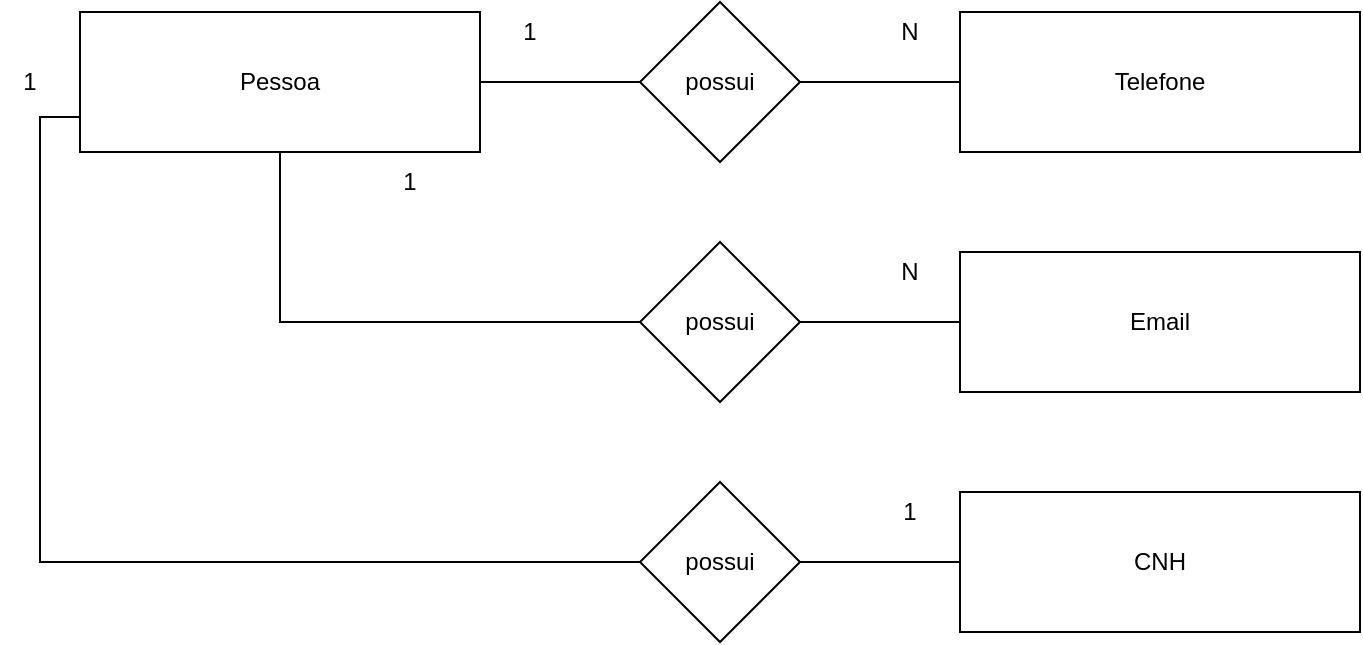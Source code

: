 <mxfile version="14.4.2" type="device" pages="3"><diagram id="N2xkv4S-AfhMF10Q5djt" name="Modelo Conceitual"><mxGraphModel dx="1038" dy="548" grid="1" gridSize="10" guides="1" tooltips="1" connect="1" arrows="1" fold="1" page="1" pageScale="1" pageWidth="827" pageHeight="1169" math="0" shadow="0"><root><mxCell id="0"/><mxCell id="1" parent="0"/><mxCell id="xw9B73y-FC7d8wzS47ot-3" style="edgeStyle=orthogonalEdgeStyle;rounded=0;orthogonalLoop=1;jettySize=auto;html=1;exitX=1;exitY=0.5;exitDx=0;exitDy=0;entryX=0;entryY=0.5;entryDx=0;entryDy=0;endArrow=none;endFill=0;" parent="1" source="xw9B73y-FC7d8wzS47ot-1" target="xw9B73y-FC7d8wzS47ot-2" edge="1"><mxGeometry relative="1" as="geometry"/></mxCell><mxCell id="xw9B73y-FC7d8wzS47ot-1" value="Pessoa" style="rounded=0;whiteSpace=wrap;html=1;" parent="1" vertex="1"><mxGeometry x="80" y="120" width="200" height="70" as="geometry"/></mxCell><mxCell id="xw9B73y-FC7d8wzS47ot-5" value="" style="edgeStyle=orthogonalEdgeStyle;rounded=0;orthogonalLoop=1;jettySize=auto;html=1;endArrow=none;endFill=0;" parent="1" source="xw9B73y-FC7d8wzS47ot-2" target="xw9B73y-FC7d8wzS47ot-4" edge="1"><mxGeometry relative="1" as="geometry"/></mxCell><mxCell id="xw9B73y-FC7d8wzS47ot-2" value="possui" style="rhombus;whiteSpace=wrap;html=1;" parent="1" vertex="1"><mxGeometry x="360" y="115" width="80" height="80" as="geometry"/></mxCell><mxCell id="xw9B73y-FC7d8wzS47ot-4" value="Telefone" style="rounded=0;whiteSpace=wrap;html=1;" parent="1" vertex="1"><mxGeometry x="520" y="120" width="200" height="70" as="geometry"/></mxCell><mxCell id="xw9B73y-FC7d8wzS47ot-6" value="1" style="text;html=1;strokeColor=none;fillColor=none;align=center;verticalAlign=middle;whiteSpace=wrap;rounded=0;" parent="1" vertex="1"><mxGeometry x="480" y="360" width="30" height="20" as="geometry"/></mxCell><mxCell id="xw9B73y-FC7d8wzS47ot-7" value="N" style="text;html=1;strokeColor=none;fillColor=none;align=center;verticalAlign=middle;whiteSpace=wrap;rounded=0;" parent="1" vertex="1"><mxGeometry x="480" y="120" width="30" height="20" as="geometry"/></mxCell><mxCell id="NGhHjzGCQaqjmdsnEO-y-1" value="Email" style="rounded=0;whiteSpace=wrap;html=1;" vertex="1" parent="1"><mxGeometry x="520" y="240" width="200" height="70" as="geometry"/></mxCell><mxCell id="NGhHjzGCQaqjmdsnEO-y-2" value="CNH" style="rounded=0;whiteSpace=wrap;html=1;" vertex="1" parent="1"><mxGeometry x="520" y="360" width="200" height="70" as="geometry"/></mxCell><mxCell id="NGhHjzGCQaqjmdsnEO-y-10" value="" style="edgeStyle=orthogonalEdgeStyle;rounded=0;orthogonalLoop=1;jettySize=auto;html=1;endArrow=none;endFill=0;" edge="1" parent="1" source="NGhHjzGCQaqjmdsnEO-y-3" target="NGhHjzGCQaqjmdsnEO-y-1"><mxGeometry relative="1" as="geometry"/></mxCell><mxCell id="zCKv6p5sSvy_NEBH4K5v-10" value="" style="edgeStyle=orthogonalEdgeStyle;rounded=0;orthogonalLoop=1;jettySize=auto;html=1;endArrow=none;endFill=0;entryX=0.5;entryY=1;entryDx=0;entryDy=0;" edge="1" parent="1" source="NGhHjzGCQaqjmdsnEO-y-3" target="xw9B73y-FC7d8wzS47ot-1"><mxGeometry relative="1" as="geometry"><mxPoint x="280" y="275" as="targetPoint"/></mxGeometry></mxCell><mxCell id="NGhHjzGCQaqjmdsnEO-y-3" value="possui" style="rhombus;whiteSpace=wrap;html=1;" vertex="1" parent="1"><mxGeometry x="360" y="235" width="80" height="80" as="geometry"/></mxCell><mxCell id="NGhHjzGCQaqjmdsnEO-y-8" value="" style="edgeStyle=orthogonalEdgeStyle;rounded=0;orthogonalLoop=1;jettySize=auto;html=1;endArrow=none;endFill=0;" edge="1" parent="1" source="NGhHjzGCQaqjmdsnEO-y-4" target="NGhHjzGCQaqjmdsnEO-y-2"><mxGeometry relative="1" as="geometry"/></mxCell><mxCell id="zCKv6p5sSvy_NEBH4K5v-8" value="" style="edgeStyle=orthogonalEdgeStyle;rounded=0;orthogonalLoop=1;jettySize=auto;html=1;endArrow=none;endFill=0;entryX=0;entryY=0.75;entryDx=0;entryDy=0;" edge="1" parent="1" source="NGhHjzGCQaqjmdsnEO-y-4" target="xw9B73y-FC7d8wzS47ot-1"><mxGeometry relative="1" as="geometry"><mxPoint x="280" y="395" as="targetPoint"/></mxGeometry></mxCell><mxCell id="NGhHjzGCQaqjmdsnEO-y-4" value="possui" style="rhombus;whiteSpace=wrap;html=1;" vertex="1" parent="1"><mxGeometry x="360" y="355" width="80" height="80" as="geometry"/></mxCell><mxCell id="NGhHjzGCQaqjmdsnEO-y-16" value="N" style="text;html=1;strokeColor=none;fillColor=none;align=center;verticalAlign=middle;whiteSpace=wrap;rounded=0;" vertex="1" parent="1"><mxGeometry x="480" y="240" width="30" height="20" as="geometry"/></mxCell><mxCell id="NGhHjzGCQaqjmdsnEO-y-17" value="1" style="text;html=1;strokeColor=none;fillColor=none;align=center;verticalAlign=middle;whiteSpace=wrap;rounded=0;" vertex="1" parent="1"><mxGeometry x="230" y="195" width="30" height="20" as="geometry"/></mxCell><mxCell id="NGhHjzGCQaqjmdsnEO-y-18" value="1" style="text;html=1;strokeColor=none;fillColor=none;align=center;verticalAlign=middle;whiteSpace=wrap;rounded=0;" vertex="1" parent="1"><mxGeometry x="40" y="145" width="30" height="20" as="geometry"/></mxCell><mxCell id="NGhHjzGCQaqjmdsnEO-y-20" value="1" style="text;html=1;strokeColor=none;fillColor=none;align=center;verticalAlign=middle;whiteSpace=wrap;rounded=0;" vertex="1" parent="1"><mxGeometry x="290" y="120" width="30" height="20" as="geometry"/></mxCell></root></mxGraphModel></diagram><diagram id="cTCHSwjssOZCEbIJvAyI" name="Modelo Lógico"><mxGraphModel dx="1038" dy="548" grid="1" gridSize="10" guides="1" tooltips="1" connect="1" arrows="1" fold="1" page="1" pageScale="1" pageWidth="827" pageHeight="1169" math="0" shadow="0"><root><mxCell id="_lkUGwtSbm2c7rcsY6s5-0"/><mxCell id="_lkUGwtSbm2c7rcsY6s5-1" parent="_lkUGwtSbm2c7rcsY6s5-0"/><mxCell id="IoA7OSavswIstz85gCOf-0" value="CNH" style="shape=table;startSize=30;container=1;collapsible=1;childLayout=tableLayout;fixedRows=1;rowLines=0;fontStyle=1;align=center;resizeLast=1;" parent="_lkUGwtSbm2c7rcsY6s5-1" vertex="1"><mxGeometry x="560" y="80" width="180" height="120" as="geometry"/></mxCell><mxCell id="IoA7OSavswIstz85gCOf-1" value="" style="shape=partialRectangle;collapsible=0;dropTarget=0;pointerEvents=0;fillColor=none;top=0;left=0;bottom=0;right=0;points=[[0,0.5],[1,0.5]];portConstraint=eastwest;" parent="IoA7OSavswIstz85gCOf-0" vertex="1"><mxGeometry y="30" width="180" height="30" as="geometry"/></mxCell><mxCell id="IoA7OSavswIstz85gCOf-2" value="PK" style="shape=partialRectangle;connectable=0;fillColor=none;top=0;left=0;bottom=0;right=0;fontStyle=1;overflow=hidden;" parent="IoA7OSavswIstz85gCOf-1" vertex="1"><mxGeometry width="60" height="30" as="geometry"/></mxCell><mxCell id="IoA7OSavswIstz85gCOf-3" value="IdCNH" style="shape=partialRectangle;connectable=0;fillColor=none;top=0;left=0;bottom=0;right=0;align=left;spacingLeft=6;fontStyle=5;overflow=hidden;" parent="IoA7OSavswIstz85gCOf-1" vertex="1"><mxGeometry x="60" width="120" height="30" as="geometry"/></mxCell><mxCell id="IoA7OSavswIstz85gCOf-4" value="" style="shape=partialRectangle;collapsible=0;dropTarget=0;pointerEvents=0;fillColor=none;top=0;left=0;bottom=1;right=0;points=[[0,0.5],[1,0.5]];portConstraint=eastwest;" parent="IoA7OSavswIstz85gCOf-0" vertex="1"><mxGeometry y="60" width="180" height="30" as="geometry"/></mxCell><mxCell id="IoA7OSavswIstz85gCOf-5" value="FK" style="shape=partialRectangle;connectable=0;fillColor=none;top=0;left=0;bottom=0;right=0;fontStyle=1;overflow=hidden;" parent="IoA7OSavswIstz85gCOf-4" vertex="1"><mxGeometry width="60" height="30" as="geometry"/></mxCell><mxCell id="IoA7OSavswIstz85gCOf-6" value="IdPessoa" style="shape=partialRectangle;connectable=0;fillColor=none;top=0;left=0;bottom=0;right=0;align=left;spacingLeft=6;fontStyle=5;overflow=hidden;" parent="IoA7OSavswIstz85gCOf-4" vertex="1"><mxGeometry x="60" width="120" height="30" as="geometry"/></mxCell><mxCell id="IoA7OSavswIstz85gCOf-7" value="" style="shape=partialRectangle;collapsible=0;dropTarget=0;pointerEvents=0;fillColor=none;top=0;left=0;bottom=0;right=0;points=[[0,0.5],[1,0.5]];portConstraint=eastwest;" parent="IoA7OSavswIstz85gCOf-0" vertex="1"><mxGeometry y="90" width="180" height="20" as="geometry"/></mxCell><mxCell id="IoA7OSavswIstz85gCOf-8" value="" style="shape=partialRectangle;connectable=0;fillColor=none;top=0;left=0;bottom=0;right=0;editable=1;overflow=hidden;" parent="IoA7OSavswIstz85gCOf-7" vertex="1"><mxGeometry width="60" height="20" as="geometry"/></mxCell><mxCell id="IoA7OSavswIstz85gCOf-9" value="Numero" style="shape=partialRectangle;connectable=0;fillColor=none;top=0;left=0;bottom=0;right=0;align=left;spacingLeft=6;overflow=hidden;" parent="IoA7OSavswIstz85gCOf-7" vertex="1"><mxGeometry x="60" width="120" height="20" as="geometry"/></mxCell><mxCell id="IoA7OSavswIstz85gCOf-27" value="Pessoa" style="shape=table;startSize=30;container=1;collapsible=1;childLayout=tableLayout;fixedRows=1;rowLines=0;fontStyle=1;align=center;resizeLast=1;" parent="_lkUGwtSbm2c7rcsY6s5-1" vertex="1"><mxGeometry x="80" y="80" width="180" height="90" as="geometry"/></mxCell><mxCell id="IoA7OSavswIstz85gCOf-28" value="" style="shape=partialRectangle;collapsible=0;dropTarget=0;pointerEvents=0;fillColor=none;top=0;left=0;bottom=1;right=0;points=[[0,0.5],[1,0.5]];portConstraint=eastwest;" parent="IoA7OSavswIstz85gCOf-27" vertex="1"><mxGeometry y="30" width="180" height="30" as="geometry"/></mxCell><mxCell id="IoA7OSavswIstz85gCOf-29" value="PK" style="shape=partialRectangle;connectable=0;fillColor=none;top=0;left=0;bottom=0;right=0;fontStyle=1;overflow=hidden;" parent="IoA7OSavswIstz85gCOf-28" vertex="1"><mxGeometry width="30" height="30" as="geometry"/></mxCell><mxCell id="IoA7OSavswIstz85gCOf-30" value="IdPessoa" style="shape=partialRectangle;connectable=0;fillColor=none;top=0;left=0;bottom=0;right=0;align=left;spacingLeft=6;fontStyle=5;overflow=hidden;" parent="IoA7OSavswIstz85gCOf-28" vertex="1"><mxGeometry x="30" width="150" height="30" as="geometry"/></mxCell><mxCell id="IoA7OSavswIstz85gCOf-31" value="" style="shape=partialRectangle;collapsible=0;dropTarget=0;pointerEvents=0;fillColor=none;top=0;left=0;bottom=0;right=0;points=[[0,0.5],[1,0.5]];portConstraint=eastwest;" parent="IoA7OSavswIstz85gCOf-27" vertex="1"><mxGeometry y="60" width="180" height="20" as="geometry"/></mxCell><mxCell id="IoA7OSavswIstz85gCOf-32" value="" style="shape=partialRectangle;connectable=0;fillColor=none;top=0;left=0;bottom=0;right=0;editable=1;overflow=hidden;" parent="IoA7OSavswIstz85gCOf-31" vertex="1"><mxGeometry width="30" height="20" as="geometry"/></mxCell><mxCell id="IoA7OSavswIstz85gCOf-33" value="Nome" style="shape=partialRectangle;connectable=0;fillColor=none;top=0;left=0;bottom=0;right=0;align=left;spacingLeft=6;overflow=hidden;" parent="IoA7OSavswIstz85gCOf-31" vertex="1"><mxGeometry x="30" width="150" height="20" as="geometry"/></mxCell><mxCell id="KkfuqTSKt8Hip6M3Tr6V-0" value="Email" style="shape=table;startSize=30;container=1;collapsible=1;childLayout=tableLayout;fixedRows=1;rowLines=0;fontStyle=1;align=center;resizeLast=1;" vertex="1" parent="_lkUGwtSbm2c7rcsY6s5-1"><mxGeometry x="560" y="240" width="180" height="130" as="geometry"/></mxCell><mxCell id="KkfuqTSKt8Hip6M3Tr6V-1" value="" style="shape=partialRectangle;collapsible=0;dropTarget=0;pointerEvents=0;fillColor=none;top=0;left=0;bottom=0;right=0;points=[[0,0.5],[1,0.5]];portConstraint=eastwest;" vertex="1" parent="KkfuqTSKt8Hip6M3Tr6V-0"><mxGeometry y="30" width="180" height="30" as="geometry"/></mxCell><mxCell id="KkfuqTSKt8Hip6M3Tr6V-2" value="PK" style="shape=partialRectangle;connectable=0;fillColor=none;top=0;left=0;bottom=0;right=0;fontStyle=1;overflow=hidden;" vertex="1" parent="KkfuqTSKt8Hip6M3Tr6V-1"><mxGeometry width="70" height="30" as="geometry"/></mxCell><mxCell id="KkfuqTSKt8Hip6M3Tr6V-3" value="IdEmail" style="shape=partialRectangle;connectable=0;fillColor=none;top=0;left=0;bottom=0;right=0;align=left;spacingLeft=6;fontStyle=5;overflow=hidden;" vertex="1" parent="KkfuqTSKt8Hip6M3Tr6V-1"><mxGeometry x="70" width="110" height="30" as="geometry"/></mxCell><mxCell id="KkfuqTSKt8Hip6M3Tr6V-4" value="" style="shape=partialRectangle;collapsible=0;dropTarget=0;pointerEvents=0;fillColor=none;top=0;left=0;bottom=1;right=0;points=[[0,0.5],[1,0.5]];portConstraint=eastwest;" vertex="1" parent="KkfuqTSKt8Hip6M3Tr6V-0"><mxGeometry y="60" width="180" height="40" as="geometry"/></mxCell><mxCell id="KkfuqTSKt8Hip6M3Tr6V-5" value="FK" style="shape=partialRectangle;connectable=0;fillColor=none;top=0;left=0;bottom=0;right=0;fontStyle=1;overflow=hidden;" vertex="1" parent="KkfuqTSKt8Hip6M3Tr6V-4"><mxGeometry width="70" height="40" as="geometry"/></mxCell><mxCell id="KkfuqTSKt8Hip6M3Tr6V-6" value="IdPessoa" style="shape=partialRectangle;connectable=0;fillColor=none;top=0;left=0;bottom=0;right=0;align=left;spacingLeft=6;fontStyle=5;overflow=hidden;" vertex="1" parent="KkfuqTSKt8Hip6M3Tr6V-4"><mxGeometry x="70" width="110" height="40" as="geometry"/></mxCell><mxCell id="KkfuqTSKt8Hip6M3Tr6V-7" value="" style="shape=partialRectangle;collapsible=0;dropTarget=0;pointerEvents=0;fillColor=none;top=0;left=0;bottom=0;right=0;points=[[0,0.5],[1,0.5]];portConstraint=eastwest;" vertex="1" parent="KkfuqTSKt8Hip6M3Tr6V-0"><mxGeometry y="100" width="180" height="20" as="geometry"/></mxCell><mxCell id="KkfuqTSKt8Hip6M3Tr6V-8" value="" style="shape=partialRectangle;connectable=0;fillColor=none;top=0;left=0;bottom=0;right=0;editable=1;overflow=hidden;" vertex="1" parent="KkfuqTSKt8Hip6M3Tr6V-7"><mxGeometry width="70" height="20" as="geometry"/></mxCell><mxCell id="KkfuqTSKt8Hip6M3Tr6V-9" value="Email" style="shape=partialRectangle;connectable=0;fillColor=none;top=0;left=0;bottom=0;right=0;align=left;spacingLeft=6;overflow=hidden;" vertex="1" parent="KkfuqTSKt8Hip6M3Tr6V-7"><mxGeometry x="70" width="110" height="20" as="geometry"/></mxCell><mxCell id="KkfuqTSKt8Hip6M3Tr6V-10" value="Telefone" style="shape=table;startSize=30;container=1;collapsible=1;childLayout=tableLayout;fixedRows=1;rowLines=0;fontStyle=1;align=center;resizeLast=1;" vertex="1" parent="_lkUGwtSbm2c7rcsY6s5-1"><mxGeometry x="560" y="400" width="180" height="120" as="geometry"/></mxCell><mxCell id="KkfuqTSKt8Hip6M3Tr6V-11" value="" style="shape=partialRectangle;collapsible=0;dropTarget=0;pointerEvents=0;fillColor=none;top=0;left=0;bottom=0;right=0;points=[[0,0.5],[1,0.5]];portConstraint=eastwest;" vertex="1" parent="KkfuqTSKt8Hip6M3Tr6V-10"><mxGeometry y="30" width="180" height="30" as="geometry"/></mxCell><mxCell id="KkfuqTSKt8Hip6M3Tr6V-12" value="PK" style="shape=partialRectangle;connectable=0;fillColor=none;top=0;left=0;bottom=0;right=0;fontStyle=1;overflow=hidden;" vertex="1" parent="KkfuqTSKt8Hip6M3Tr6V-11"><mxGeometry width="60" height="30" as="geometry"/></mxCell><mxCell id="KkfuqTSKt8Hip6M3Tr6V-13" value="IdTelefone" style="shape=partialRectangle;connectable=0;fillColor=none;top=0;left=0;bottom=0;right=0;align=left;spacingLeft=6;fontStyle=5;overflow=hidden;" vertex="1" parent="KkfuqTSKt8Hip6M3Tr6V-11"><mxGeometry x="60" width="120" height="30" as="geometry"/></mxCell><mxCell id="KkfuqTSKt8Hip6M3Tr6V-14" value="" style="shape=partialRectangle;collapsible=0;dropTarget=0;pointerEvents=0;fillColor=none;top=0;left=0;bottom=1;right=0;points=[[0,0.5],[1,0.5]];portConstraint=eastwest;" vertex="1" parent="KkfuqTSKt8Hip6M3Tr6V-10"><mxGeometry y="60" width="180" height="30" as="geometry"/></mxCell><mxCell id="KkfuqTSKt8Hip6M3Tr6V-15" value="FK" style="shape=partialRectangle;connectable=0;fillColor=none;top=0;left=0;bottom=0;right=0;fontStyle=1;overflow=hidden;" vertex="1" parent="KkfuqTSKt8Hip6M3Tr6V-14"><mxGeometry width="60" height="30" as="geometry"/></mxCell><mxCell id="KkfuqTSKt8Hip6M3Tr6V-16" value="IdPessoa" style="shape=partialRectangle;connectable=0;fillColor=none;top=0;left=0;bottom=0;right=0;align=left;spacingLeft=6;fontStyle=5;overflow=hidden;" vertex="1" parent="KkfuqTSKt8Hip6M3Tr6V-14"><mxGeometry x="60" width="120" height="30" as="geometry"/></mxCell><mxCell id="KkfuqTSKt8Hip6M3Tr6V-17" value="" style="shape=partialRectangle;collapsible=0;dropTarget=0;pointerEvents=0;fillColor=none;top=0;left=0;bottom=0;right=0;points=[[0,0.5],[1,0.5]];portConstraint=eastwest;" vertex="1" parent="KkfuqTSKt8Hip6M3Tr6V-10"><mxGeometry y="90" width="180" height="20" as="geometry"/></mxCell><mxCell id="KkfuqTSKt8Hip6M3Tr6V-18" value="" style="shape=partialRectangle;connectable=0;fillColor=none;top=0;left=0;bottom=0;right=0;editable=1;overflow=hidden;" vertex="1" parent="KkfuqTSKt8Hip6M3Tr6V-17"><mxGeometry width="60" height="20" as="geometry"/></mxCell><mxCell id="KkfuqTSKt8Hip6M3Tr6V-19" value="Numero" style="shape=partialRectangle;connectable=0;fillColor=none;top=0;left=0;bottom=0;right=0;align=left;spacingLeft=6;overflow=hidden;" vertex="1" parent="KkfuqTSKt8Hip6M3Tr6V-17"><mxGeometry x="60" width="120" height="20" as="geometry"/></mxCell><mxCell id="qJ_0e48FhKNsL1RClAEV-1" value="" style="edgeStyle=entityRelationEdgeStyle;fontSize=12;html=1;endArrow=ERmandOne;startArrow=ERmandOne;" edge="1" parent="_lkUGwtSbm2c7rcsY6s5-1" source="IoA7OSavswIstz85gCOf-28" target="IoA7OSavswIstz85gCOf-4"><mxGeometry width="100" height="100" relative="1" as="geometry"><mxPoint x="320" y="340" as="sourcePoint"/><mxPoint x="420" y="240" as="targetPoint"/></mxGeometry></mxCell><mxCell id="qJ_0e48FhKNsL1RClAEV-2" value="" style="edgeStyle=entityRelationEdgeStyle;fontSize=12;html=1;endArrow=ERoneToMany;" edge="1" parent="_lkUGwtSbm2c7rcsY6s5-1" source="IoA7OSavswIstz85gCOf-28" target="KkfuqTSKt8Hip6M3Tr6V-4"><mxGeometry width="100" height="100" relative="1" as="geometry"><mxPoint x="320" y="340" as="sourcePoint"/><mxPoint x="420" y="240" as="targetPoint"/></mxGeometry></mxCell><mxCell id="EOCBb-g7G1KA1jbDOntA-0" value="" style="edgeStyle=entityRelationEdgeStyle;fontSize=12;html=1;endArrow=ERoneToMany;exitX=1;exitY=0.5;exitDx=0;exitDy=0;entryX=0;entryY=0.5;entryDx=0;entryDy=0;" edge="1" parent="_lkUGwtSbm2c7rcsY6s5-1" source="IoA7OSavswIstz85gCOf-28" target="KkfuqTSKt8Hip6M3Tr6V-14"><mxGeometry width="100" height="100" relative="1" as="geometry"><mxPoint x="320" y="340" as="sourcePoint"/><mxPoint x="420" y="240" as="targetPoint"/></mxGeometry></mxCell></root></mxGraphModel></diagram><diagram id="b1FwHLqur8OqOUAVQsOE" name="Modelo Físico"><mxGraphModel dx="1038" dy="548" grid="1" gridSize="10" guides="1" tooltips="1" connect="1" arrows="1" fold="1" page="1" pageScale="1" pageWidth="827" pageHeight="1169" math="0" shadow="0"><root><mxCell id="lRz9LyOZpfZTeBDfXCPk-0"/><mxCell id="lRz9LyOZpfZTeBDfXCPk-1" parent="lRz9LyOZpfZTeBDfXCPk-0"/><mxCell id="oXCxJ-0sb8KFcaMG60j_-0" value="" style="rounded=0;whiteSpace=wrap;html=1;" parent="lRz9LyOZpfZTeBDfXCPk-1" vertex="1"><mxGeometry x="80" y="280" width="200" height="130" as="geometry"/></mxCell><mxCell id="oXCxJ-0sb8KFcaMG60j_-1" value="Pessoas" style="rounded=0;whiteSpace=wrap;html=1;fillColor=#d5e8d4;strokeColor=#82b366;fontStyle=1" parent="lRz9LyOZpfZTeBDfXCPk-1" vertex="1"><mxGeometry x="80" y="280" width="200" height="30" as="geometry"/></mxCell><mxCell id="oXCxJ-0sb8KFcaMG60j_-2" value="" style="rounded=0;whiteSpace=wrap;html=1;" parent="lRz9LyOZpfZTeBDfXCPk-1" vertex="1"><mxGeometry x="480" y="80" width="320" height="170" as="geometry"/></mxCell><mxCell id="oXCxJ-0sb8KFcaMG60j_-3" value="Email" style="rounded=0;whiteSpace=wrap;html=1;fillColor=#e1d5e7;strokeColor=#9673a6;fontStyle=1" parent="lRz9LyOZpfZTeBDfXCPk-1" vertex="1"><mxGeometry x="480" y="80" width="320" height="30" as="geometry"/></mxCell><mxCell id="oXCxJ-0sb8KFcaMG60j_-4" value="IdPessoa" style="rounded=0;whiteSpace=wrap;html=1;fontStyle=1" parent="lRz9LyOZpfZTeBDfXCPk-1" vertex="1"><mxGeometry x="80" y="310" width="80" height="20" as="geometry"/></mxCell><mxCell id="oXCxJ-0sb8KFcaMG60j_-6" value="Nome" style="rounded=0;whiteSpace=wrap;html=1;fontStyle=1" parent="lRz9LyOZpfZTeBDfXCPk-1" vertex="1"><mxGeometry x="160" y="310" width="120" height="20" as="geometry"/></mxCell><mxCell id="oXCxJ-0sb8KFcaMG60j_-7" value="1" style="rounded=0;whiteSpace=wrap;html=1;" parent="lRz9LyOZpfZTeBDfXCPk-1" vertex="1"><mxGeometry x="80" y="330" width="80" height="20" as="geometry"/></mxCell><mxCell id="oXCxJ-0sb8KFcaMG60j_-8" value="2" style="rounded=0;whiteSpace=wrap;html=1;" parent="lRz9LyOZpfZTeBDfXCPk-1" vertex="1"><mxGeometry x="80" y="350" width="80" height="20" as="geometry"/></mxCell><mxCell id="oXCxJ-0sb8KFcaMG60j_-9" value="3" style="rounded=0;whiteSpace=wrap;html=1;" parent="lRz9LyOZpfZTeBDfXCPk-1" vertex="1"><mxGeometry x="80" y="370" width="80" height="20" as="geometry"/></mxCell><mxCell id="oXCxJ-0sb8KFcaMG60j_-10" value="4" style="rounded=0;whiteSpace=wrap;html=1;" parent="lRz9LyOZpfZTeBDfXCPk-1" vertex="1"><mxGeometry x="80" y="390" width="80" height="20" as="geometry"/></mxCell><mxCell id="oXCxJ-0sb8KFcaMG60j_-11" value="Paulo" style="rounded=0;whiteSpace=wrap;html=1;" parent="lRz9LyOZpfZTeBDfXCPk-1" vertex="1"><mxGeometry x="160" y="330" width="120" height="20" as="geometry"/></mxCell><mxCell id="oXCxJ-0sb8KFcaMG60j_-12" value="Andréia" style="rounded=0;whiteSpace=wrap;html=1;" parent="lRz9LyOZpfZTeBDfXCPk-1" vertex="1"><mxGeometry x="160" y="350" width="120" height="20" as="geometry"/></mxCell><mxCell id="oXCxJ-0sb8KFcaMG60j_-13" value="João" style="rounded=0;whiteSpace=wrap;html=1;" parent="lRz9LyOZpfZTeBDfXCPk-1" vertex="1"><mxGeometry x="160" y="370" width="120" height="20" as="geometry"/></mxCell><mxCell id="oXCxJ-0sb8KFcaMG60j_-14" value="Ana" style="rounded=0;whiteSpace=wrap;html=1;" parent="lRz9LyOZpfZTeBDfXCPk-1" vertex="1"><mxGeometry x="160" y="390" width="120" height="20" as="geometry"/></mxCell><mxCell id="oXCxJ-0sb8KFcaMG60j_-16" value="IdEmail" style="rounded=0;whiteSpace=wrap;html=1;fontStyle=1" parent="lRz9LyOZpfZTeBDfXCPk-1" vertex="1"><mxGeometry x="480" y="110" width="80" height="20" as="geometry"/></mxCell><mxCell id="oXCxJ-0sb8KFcaMG60j_-17" value="Titulo" style="rounded=0;whiteSpace=wrap;html=1;fontStyle=1" parent="lRz9LyOZpfZTeBDfXCPk-1" vertex="1"><mxGeometry x="560" y="110" width="170" height="20" as="geometry"/></mxCell><mxCell id="CUGW3mLnY71vZuWdoaNc-2" style="edgeStyle=orthogonalEdgeStyle;rounded=0;orthogonalLoop=1;jettySize=auto;html=1;exitX=0.25;exitY=1;exitDx=0;exitDy=0;endArrow=none;endFill=0;" edge="1" parent="lRz9LyOZpfZTeBDfXCPk-1" source="oXCxJ-0sb8KFcaMG60j_-18"><mxGeometry relative="1" as="geometry"><mxPoint x="730" y="120" as="targetPoint"/></mxGeometry></mxCell><mxCell id="oXCxJ-0sb8KFcaMG60j_-18" value="IdPessoa" style="rounded=0;whiteSpace=wrap;html=1;fontStyle=1" parent="lRz9LyOZpfZTeBDfXCPk-1" vertex="1"><mxGeometry x="730" y="110" width="70" height="20" as="geometry"/></mxCell><mxCell id="VFiDjsoVA9Ef1nUu7Mdg-0" value="1" style="rounded=0;whiteSpace=wrap;html=1;fontStyle=0" parent="lRz9LyOZpfZTeBDfXCPk-1" vertex="1"><mxGeometry x="480" y="130" width="80" height="30" as="geometry"/></mxCell><mxCell id="VFiDjsoVA9Ef1nUu7Mdg-1" value="paulo.paulo@email.com" style="rounded=0;whiteSpace=wrap;html=1;fontStyle=0" parent="lRz9LyOZpfZTeBDfXCPk-1" vertex="1"><mxGeometry x="560" y="190" width="170" height="30" as="geometry"/></mxCell><mxCell id="VFiDjsoVA9Ef1nUu7Mdg-2" value="4" style="rounded=0;whiteSpace=wrap;html=1;fontStyle=0" parent="lRz9LyOZpfZTeBDfXCPk-1" vertex="1"><mxGeometry x="730" y="130" width="70" height="30" as="geometry"/></mxCell><mxCell id="VFiDjsoVA9Ef1nUu7Mdg-3" value="3" style="rounded=0;whiteSpace=wrap;html=1;fontStyle=0" parent="lRz9LyOZpfZTeBDfXCPk-1" vertex="1"><mxGeometry x="480" y="190" width="80" height="30" as="geometry"/></mxCell><mxCell id="VFiDjsoVA9Ef1nUu7Mdg-4" value="joao.joao@email.com" style="rounded=0;whiteSpace=wrap;html=1;fontStyle=0" parent="lRz9LyOZpfZTeBDfXCPk-1" vertex="1"><mxGeometry x="560" y="220" width="170" height="30" as="geometry"/></mxCell><mxCell id="VFiDjsoVA9Ef1nUu7Mdg-5" value="3" style="rounded=0;whiteSpace=wrap;html=1;fontStyle=0" parent="lRz9LyOZpfZTeBDfXCPk-1" vertex="1"><mxGeometry x="730" y="220" width="70" height="30" as="geometry"/></mxCell><mxCell id="VFiDjsoVA9Ef1nUu7Mdg-6" value="2" style="rounded=0;whiteSpace=wrap;html=1;fontStyle=0" parent="lRz9LyOZpfZTeBDfXCPk-1" vertex="1"><mxGeometry x="480" y="160" width="80" height="30" as="geometry"/></mxCell><mxCell id="VFiDjsoVA9Ef1nUu7Mdg-7" value="andreia.andreia@email.com" style="rounded=0;whiteSpace=wrap;html=1;fontStyle=0" parent="lRz9LyOZpfZTeBDfXCPk-1" vertex="1"><mxGeometry x="560" y="160" width="170" height="30" as="geometry"/></mxCell><mxCell id="VFiDjsoVA9Ef1nUu7Mdg-8" value="2" style="rounded=0;whiteSpace=wrap;html=1;fontStyle=0" parent="lRz9LyOZpfZTeBDfXCPk-1" vertex="1"><mxGeometry x="730" y="160" width="70" height="30" as="geometry"/></mxCell><mxCell id="VFiDjsoVA9Ef1nUu7Mdg-9" value="4" style="rounded=0;whiteSpace=wrap;html=1;fontStyle=0" parent="lRz9LyOZpfZTeBDfXCPk-1" vertex="1"><mxGeometry x="480" y="220" width="80" height="30" as="geometry"/></mxCell><mxCell id="VFiDjsoVA9Ef1nUu7Mdg-10" value="ana.ana@email.com" style="rounded=0;whiteSpace=wrap;html=1;fontStyle=0;fontSize=12;align=center;" parent="lRz9LyOZpfZTeBDfXCPk-1" vertex="1"><mxGeometry x="560" y="130" width="170" height="30" as="geometry"/></mxCell><mxCell id="VFiDjsoVA9Ef1nUu7Mdg-11" value="1" style="rounded=0;whiteSpace=wrap;html=1;fontStyle=0" parent="lRz9LyOZpfZTeBDfXCPk-1" vertex="1"><mxGeometry x="730" y="190" width="70" height="30" as="geometry"/></mxCell><mxCell id="CUGW3mLnY71vZuWdoaNc-0" style="edgeStyle=orthogonalEdgeStyle;rounded=0;orthogonalLoop=1;jettySize=auto;html=1;exitX=0.25;exitY=1;exitDx=0;exitDy=0;entryX=0.5;entryY=1;entryDx=0;entryDy=0;endArrow=none;endFill=0;" edge="1" parent="lRz9LyOZpfZTeBDfXCPk-1" source="oXCxJ-0sb8KFcaMG60j_-18" target="oXCxJ-0sb8KFcaMG60j_-18"><mxGeometry relative="1" as="geometry"/></mxCell><mxCell id="CUGW3mLnY71vZuWdoaNc-3" value="" style="rounded=0;whiteSpace=wrap;html=1;" vertex="1" parent="lRz9LyOZpfZTeBDfXCPk-1"><mxGeometry x="480" y="280" width="320" height="170" as="geometry"/></mxCell><mxCell id="CUGW3mLnY71vZuWdoaNc-4" value="Telefone" style="rounded=0;whiteSpace=wrap;html=1;fillColor=#f8cecc;strokeColor=#b85450;fontStyle=1" vertex="1" parent="lRz9LyOZpfZTeBDfXCPk-1"><mxGeometry x="480" y="280" width="320" height="30" as="geometry"/></mxCell><mxCell id="CUGW3mLnY71vZuWdoaNc-5" value="IdTelefone" style="rounded=0;whiteSpace=wrap;html=1;fontStyle=1" vertex="1" parent="lRz9LyOZpfZTeBDfXCPk-1"><mxGeometry x="480" y="310" width="80" height="20" as="geometry"/></mxCell><mxCell id="CUGW3mLnY71vZuWdoaNc-6" value="Telefone" style="rounded=0;whiteSpace=wrap;html=1;fontStyle=1" vertex="1" parent="lRz9LyOZpfZTeBDfXCPk-1"><mxGeometry x="560" y="310" width="170" height="20" as="geometry"/></mxCell><mxCell id="CUGW3mLnY71vZuWdoaNc-7" style="edgeStyle=orthogonalEdgeStyle;rounded=0;orthogonalLoop=1;jettySize=auto;html=1;exitX=0.25;exitY=1;exitDx=0;exitDy=0;endArrow=none;endFill=0;" edge="1" source="CUGW3mLnY71vZuWdoaNc-8" parent="lRz9LyOZpfZTeBDfXCPk-1"><mxGeometry relative="1" as="geometry"><mxPoint x="730" y="320" as="targetPoint"/></mxGeometry></mxCell><mxCell id="CUGW3mLnY71vZuWdoaNc-8" value="IdPessoa" style="rounded=0;whiteSpace=wrap;html=1;fontStyle=1" vertex="1" parent="lRz9LyOZpfZTeBDfXCPk-1"><mxGeometry x="730" y="310" width="70" height="20" as="geometry"/></mxCell><mxCell id="CUGW3mLnY71vZuWdoaNc-9" value="1" style="rounded=0;whiteSpace=wrap;html=1;fontStyle=0" vertex="1" parent="lRz9LyOZpfZTeBDfXCPk-1"><mxGeometry x="480" y="330" width="80" height="30" as="geometry"/></mxCell><mxCell id="CUGW3mLnY71vZuWdoaNc-10" value="11 32459865" style="rounded=0;whiteSpace=wrap;html=1;fontStyle=0" vertex="1" parent="lRz9LyOZpfZTeBDfXCPk-1"><mxGeometry x="560" y="390" width="170" height="30" as="geometry"/></mxCell><mxCell id="CUGW3mLnY71vZuWdoaNc-11" value="4" style="rounded=0;whiteSpace=wrap;html=1;fontStyle=0" vertex="1" parent="lRz9LyOZpfZTeBDfXCPk-1"><mxGeometry x="730" y="330" width="70" height="30" as="geometry"/></mxCell><mxCell id="CUGW3mLnY71vZuWdoaNc-12" value="3" style="rounded=0;whiteSpace=wrap;html=1;fontStyle=0" vertex="1" parent="lRz9LyOZpfZTeBDfXCPk-1"><mxGeometry x="480" y="390" width="80" height="30" as="geometry"/></mxCell><mxCell id="CUGW3mLnY71vZuWdoaNc-13" value="11 233495667" style="rounded=0;whiteSpace=wrap;html=1;fontStyle=0" vertex="1" parent="lRz9LyOZpfZTeBDfXCPk-1"><mxGeometry x="560" y="420" width="170" height="30" as="geometry"/></mxCell><mxCell id="CUGW3mLnY71vZuWdoaNc-14" value="3" style="rounded=0;whiteSpace=wrap;html=1;fontStyle=0" vertex="1" parent="lRz9LyOZpfZTeBDfXCPk-1"><mxGeometry x="730" y="420" width="70" height="30" as="geometry"/></mxCell><mxCell id="CUGW3mLnY71vZuWdoaNc-15" value="2" style="rounded=0;whiteSpace=wrap;html=1;fontStyle=0" vertex="1" parent="lRz9LyOZpfZTeBDfXCPk-1"><mxGeometry x="480" y="360" width="80" height="30" as="geometry"/></mxCell><mxCell id="CUGW3mLnY71vZuWdoaNc-16" value="11 94839223" style="rounded=0;whiteSpace=wrap;html=1;fontStyle=0" vertex="1" parent="lRz9LyOZpfZTeBDfXCPk-1"><mxGeometry x="560" y="360" width="170" height="30" as="geometry"/></mxCell><mxCell id="CUGW3mLnY71vZuWdoaNc-17" value="2" style="rounded=0;whiteSpace=wrap;html=1;fontStyle=0" vertex="1" parent="lRz9LyOZpfZTeBDfXCPk-1"><mxGeometry x="730" y="360" width="70" height="30" as="geometry"/></mxCell><mxCell id="CUGW3mLnY71vZuWdoaNc-18" value="4" style="rounded=0;whiteSpace=wrap;html=1;fontStyle=0" vertex="1" parent="lRz9LyOZpfZTeBDfXCPk-1"><mxGeometry x="480" y="420" width="80" height="30" as="geometry"/></mxCell><mxCell id="CUGW3mLnY71vZuWdoaNc-19" value="11 23459835" style="rounded=0;whiteSpace=wrap;html=1;fontStyle=0;fontSize=12;align=center;" vertex="1" parent="lRz9LyOZpfZTeBDfXCPk-1"><mxGeometry x="560" y="330" width="170" height="30" as="geometry"/></mxCell><mxCell id="CUGW3mLnY71vZuWdoaNc-20" value="1" style="rounded=0;whiteSpace=wrap;html=1;fontStyle=0" vertex="1" parent="lRz9LyOZpfZTeBDfXCPk-1"><mxGeometry x="730" y="390" width="70" height="30" as="geometry"/></mxCell><mxCell id="CUGW3mLnY71vZuWdoaNc-21" style="edgeStyle=orthogonalEdgeStyle;rounded=0;orthogonalLoop=1;jettySize=auto;html=1;exitX=0.25;exitY=1;exitDx=0;exitDy=0;entryX=0.5;entryY=1;entryDx=0;entryDy=0;endArrow=none;endFill=0;" edge="1" source="CUGW3mLnY71vZuWdoaNc-8" target="CUGW3mLnY71vZuWdoaNc-8" parent="lRz9LyOZpfZTeBDfXCPk-1"><mxGeometry relative="1" as="geometry"/></mxCell><mxCell id="CUGW3mLnY71vZuWdoaNc-22" value="" style="rounded=0;whiteSpace=wrap;html=1;" vertex="1" parent="lRz9LyOZpfZTeBDfXCPk-1"><mxGeometry x="480" y="480" width="320" height="170" as="geometry"/></mxCell><mxCell id="CUGW3mLnY71vZuWdoaNc-23" value="CNH" style="rounded=0;whiteSpace=wrap;html=1;fillColor=#ffe6cc;strokeColor=#d79b00;fontStyle=1" vertex="1" parent="lRz9LyOZpfZTeBDfXCPk-1"><mxGeometry x="480" y="480" width="320" height="30" as="geometry"/></mxCell><mxCell id="CUGW3mLnY71vZuWdoaNc-24" value="IdCNH" style="rounded=0;whiteSpace=wrap;html=1;fontStyle=1" vertex="1" parent="lRz9LyOZpfZTeBDfXCPk-1"><mxGeometry x="480" y="510" width="80" height="20" as="geometry"/></mxCell><mxCell id="CUGW3mLnY71vZuWdoaNc-25" value="Telefone" style="rounded=0;whiteSpace=wrap;html=1;fontStyle=1" vertex="1" parent="lRz9LyOZpfZTeBDfXCPk-1"><mxGeometry x="560" y="510" width="170" height="20" as="geometry"/></mxCell><mxCell id="CUGW3mLnY71vZuWdoaNc-26" style="edgeStyle=orthogonalEdgeStyle;rounded=0;orthogonalLoop=1;jettySize=auto;html=1;exitX=0.25;exitY=1;exitDx=0;exitDy=0;endArrow=none;endFill=0;" edge="1" source="CUGW3mLnY71vZuWdoaNc-27" parent="lRz9LyOZpfZTeBDfXCPk-1"><mxGeometry relative="1" as="geometry"><mxPoint x="730" y="520" as="targetPoint"/></mxGeometry></mxCell><mxCell id="CUGW3mLnY71vZuWdoaNc-27" value="IdPessoa" style="rounded=0;whiteSpace=wrap;html=1;fontStyle=1" vertex="1" parent="lRz9LyOZpfZTeBDfXCPk-1"><mxGeometry x="730" y="510" width="70" height="20" as="geometry"/></mxCell><mxCell id="CUGW3mLnY71vZuWdoaNc-28" value="1" style="rounded=0;whiteSpace=wrap;html=1;fontStyle=0" vertex="1" parent="lRz9LyOZpfZTeBDfXCPk-1"><mxGeometry x="480" y="530" width="80" height="30" as="geometry"/></mxCell><mxCell id="CUGW3mLnY71vZuWdoaNc-29" value="09234578245" style="rounded=0;whiteSpace=wrap;html=1;fontStyle=0" vertex="1" parent="lRz9LyOZpfZTeBDfXCPk-1"><mxGeometry x="560" y="590" width="170" height="30" as="geometry"/></mxCell><mxCell id="CUGW3mLnY71vZuWdoaNc-30" value="4" style="rounded=0;whiteSpace=wrap;html=1;fontStyle=0" vertex="1" parent="lRz9LyOZpfZTeBDfXCPk-1"><mxGeometry x="730" y="530" width="70" height="30" as="geometry"/></mxCell><mxCell id="CUGW3mLnY71vZuWdoaNc-31" value="3" style="rounded=0;whiteSpace=wrap;html=1;fontStyle=0" vertex="1" parent="lRz9LyOZpfZTeBDfXCPk-1"><mxGeometry x="480" y="590" width="80" height="30" as="geometry"/></mxCell><mxCell id="CUGW3mLnY71vZuWdoaNc-32" value="03859936451" style="rounded=0;whiteSpace=wrap;html=1;fontStyle=0" vertex="1" parent="lRz9LyOZpfZTeBDfXCPk-1"><mxGeometry x="560" y="620" width="170" height="30" as="geometry"/></mxCell><mxCell id="CUGW3mLnY71vZuWdoaNc-33" value="3" style="rounded=0;whiteSpace=wrap;html=1;fontStyle=0" vertex="1" parent="lRz9LyOZpfZTeBDfXCPk-1"><mxGeometry x="730" y="620" width="70" height="30" as="geometry"/></mxCell><mxCell id="CUGW3mLnY71vZuWdoaNc-34" value="2" style="rounded=0;whiteSpace=wrap;html=1;fontStyle=0" vertex="1" parent="lRz9LyOZpfZTeBDfXCPk-1"><mxGeometry x="480" y="560" width="80" height="30" as="geometry"/></mxCell><mxCell id="CUGW3mLnY71vZuWdoaNc-35" value="01583925849" style="rounded=0;whiteSpace=wrap;html=1;fontStyle=0" vertex="1" parent="lRz9LyOZpfZTeBDfXCPk-1"><mxGeometry x="560" y="560" width="170" height="30" as="geometry"/></mxCell><mxCell id="CUGW3mLnY71vZuWdoaNc-36" value="2" style="rounded=0;whiteSpace=wrap;html=1;fontStyle=0" vertex="1" parent="lRz9LyOZpfZTeBDfXCPk-1"><mxGeometry x="730" y="560" width="70" height="30" as="geometry"/></mxCell><mxCell id="CUGW3mLnY71vZuWdoaNc-37" value="4" style="rounded=0;whiteSpace=wrap;html=1;fontStyle=0" vertex="1" parent="lRz9LyOZpfZTeBDfXCPk-1"><mxGeometry x="480" y="620" width="80" height="30" as="geometry"/></mxCell><mxCell id="CUGW3mLnY71vZuWdoaNc-38" value="08746362869" style="rounded=0;whiteSpace=wrap;html=1;fontStyle=0;fontSize=12;align=center;" vertex="1" parent="lRz9LyOZpfZTeBDfXCPk-1"><mxGeometry x="560" y="530" width="170" height="30" as="geometry"/></mxCell><mxCell id="CUGW3mLnY71vZuWdoaNc-39" value="1" style="rounded=0;whiteSpace=wrap;html=1;fontStyle=0" vertex="1" parent="lRz9LyOZpfZTeBDfXCPk-1"><mxGeometry x="730" y="590" width="70" height="30" as="geometry"/></mxCell><mxCell id="CUGW3mLnY71vZuWdoaNc-40" style="edgeStyle=orthogonalEdgeStyle;rounded=0;orthogonalLoop=1;jettySize=auto;html=1;exitX=0.25;exitY=1;exitDx=0;exitDy=0;entryX=0.5;entryY=1;entryDx=0;entryDy=0;endArrow=none;endFill=0;" edge="1" source="CUGW3mLnY71vZuWdoaNc-27" target="CUGW3mLnY71vZuWdoaNc-27" parent="lRz9LyOZpfZTeBDfXCPk-1"><mxGeometry relative="1" as="geometry"/></mxCell></root></mxGraphModel></diagram></mxfile>